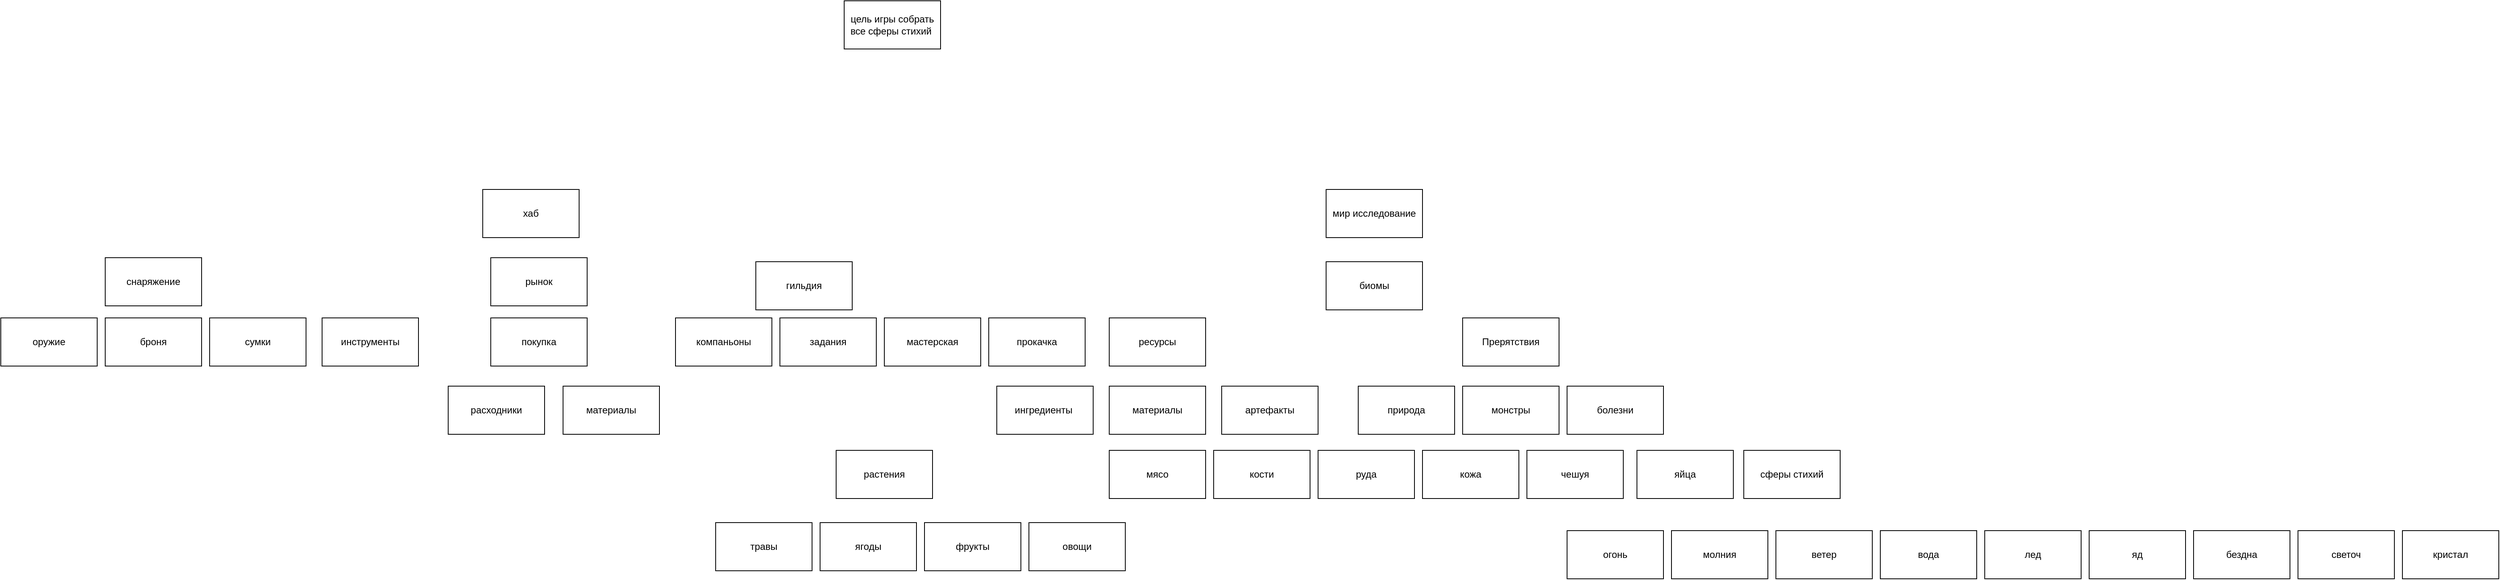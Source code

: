 <mxfile version="27.0.5">
  <diagram name="Страница — 1" id="7orQbXHCX-NdFUFH5mpx">
    <mxGraphModel dx="3319" dy="785" grid="1" gridSize="10" guides="1" tooltips="1" connect="1" arrows="1" fold="1" page="1" pageScale="1" pageWidth="827" pageHeight="1169" math="0" shadow="0">
      <root>
        <mxCell id="0" />
        <mxCell id="1" parent="0" />
        <mxCell id="IlV3IpO0z9jPJY2mCKhL-1" value="хаб" style="rounded=0;whiteSpace=wrap;html=1;" vertex="1" parent="1">
          <mxGeometry x="-610" y="365" width="120" height="60" as="geometry" />
        </mxCell>
        <mxCell id="IlV3IpO0z9jPJY2mCKhL-2" value="мир исследование" style="whiteSpace=wrap;html=1;" vertex="1" parent="1">
          <mxGeometry x="440" y="365" width="120" height="60" as="geometry" />
        </mxCell>
        <mxCell id="IlV3IpO0z9jPJY2mCKhL-3" value="биомы" style="whiteSpace=wrap;html=1;" vertex="1" parent="1">
          <mxGeometry x="440" y="455" width="120" height="60" as="geometry" />
        </mxCell>
        <mxCell id="IlV3IpO0z9jPJY2mCKhL-4" value="монстры" style="whiteSpace=wrap;html=1;" vertex="1" parent="1">
          <mxGeometry x="610" y="610" width="120" height="60" as="geometry" />
        </mxCell>
        <mxCell id="IlV3IpO0z9jPJY2mCKhL-5" value="ресурсы" style="whiteSpace=wrap;html=1;" vertex="1" parent="1">
          <mxGeometry x="170" y="525" width="120" height="60" as="geometry" />
        </mxCell>
        <mxCell id="IlV3IpO0z9jPJY2mCKhL-6" value="Прерятствия" style="whiteSpace=wrap;html=1;" vertex="1" parent="1">
          <mxGeometry x="610" y="525" width="120" height="60" as="geometry" />
        </mxCell>
        <mxCell id="IlV3IpO0z9jPJY2mCKhL-7" value="снаряжение" style="whiteSpace=wrap;html=1;" vertex="1" parent="1">
          <mxGeometry x="-1080" y="450" width="120" height="60" as="geometry" />
        </mxCell>
        <mxCell id="IlV3IpO0z9jPJY2mCKhL-8" value="рынок" style="whiteSpace=wrap;html=1;" vertex="1" parent="1">
          <mxGeometry x="-600" y="450" width="120" height="60" as="geometry" />
        </mxCell>
        <mxCell id="IlV3IpO0z9jPJY2mCKhL-9" value="гильдия" style="whiteSpace=wrap;html=1;" vertex="1" parent="1">
          <mxGeometry x="-270" y="455" width="120" height="60" as="geometry" />
        </mxCell>
        <mxCell id="IlV3IpO0z9jPJY2mCKhL-10" value="оружие" style="rounded=0;whiteSpace=wrap;html=1;" vertex="1" parent="1">
          <mxGeometry x="-1210" y="525" width="120" height="60" as="geometry" />
        </mxCell>
        <mxCell id="IlV3IpO0z9jPJY2mCKhL-11" value="броня" style="whiteSpace=wrap;html=1;" vertex="1" parent="1">
          <mxGeometry x="-1080" y="525" width="120" height="60" as="geometry" />
        </mxCell>
        <mxCell id="IlV3IpO0z9jPJY2mCKhL-12" value="сумки" style="whiteSpace=wrap;html=1;" vertex="1" parent="1">
          <mxGeometry x="-950" y="525" width="120" height="60" as="geometry" />
        </mxCell>
        <mxCell id="IlV3IpO0z9jPJY2mCKhL-13" value="инструменты" style="whiteSpace=wrap;html=1;" vertex="1" parent="1">
          <mxGeometry x="-810" y="525" width="120" height="60" as="geometry" />
        </mxCell>
        <mxCell id="IlV3IpO0z9jPJY2mCKhL-14" value="покупка" style="whiteSpace=wrap;html=1;" vertex="1" parent="1">
          <mxGeometry x="-600" y="525" width="120" height="60" as="geometry" />
        </mxCell>
        <mxCell id="IlV3IpO0z9jPJY2mCKhL-15" value="расходники" style="whiteSpace=wrap;html=1;" vertex="1" parent="1">
          <mxGeometry x="-653" y="610" width="120" height="60" as="geometry" />
        </mxCell>
        <mxCell id="IlV3IpO0z9jPJY2mCKhL-16" value="материалы" style="whiteSpace=wrap;html=1;" vertex="1" parent="1">
          <mxGeometry x="-510" y="610" width="120" height="60" as="geometry" />
        </mxCell>
        <mxCell id="IlV3IpO0z9jPJY2mCKhL-17" value="компаньоны" style="whiteSpace=wrap;html=1;" vertex="1" parent="1">
          <mxGeometry x="-370" y="525" width="120" height="60" as="geometry" />
        </mxCell>
        <mxCell id="IlV3IpO0z9jPJY2mCKhL-18" value="задания" style="whiteSpace=wrap;html=1;" vertex="1" parent="1">
          <mxGeometry x="-240" y="525" width="120" height="60" as="geometry" />
        </mxCell>
        <mxCell id="IlV3IpO0z9jPJY2mCKhL-19" value="мастерская" style="whiteSpace=wrap;html=1;" vertex="1" parent="1">
          <mxGeometry x="-110" y="525" width="120" height="60" as="geometry" />
        </mxCell>
        <mxCell id="IlV3IpO0z9jPJY2mCKhL-20" value="болезни" style="whiteSpace=wrap;html=1;" vertex="1" parent="1">
          <mxGeometry x="740" y="610" width="120" height="60" as="geometry" />
        </mxCell>
        <mxCell id="IlV3IpO0z9jPJY2mCKhL-21" value="природа" style="whiteSpace=wrap;html=1;" vertex="1" parent="1">
          <mxGeometry x="480" y="610" width="120" height="60" as="geometry" />
        </mxCell>
        <mxCell id="IlV3IpO0z9jPJY2mCKhL-22" value="ингредиенты&amp;nbsp;" style="whiteSpace=wrap;html=1;" vertex="1" parent="1">
          <mxGeometry x="30" y="610" width="120" height="60" as="geometry" />
        </mxCell>
        <mxCell id="IlV3IpO0z9jPJY2mCKhL-23" value="материалы" style="whiteSpace=wrap;html=1;" vertex="1" parent="1">
          <mxGeometry x="170" y="610" width="120" height="60" as="geometry" />
        </mxCell>
        <mxCell id="IlV3IpO0z9jPJY2mCKhL-24" value="артефакты" style="whiteSpace=wrap;html=1;" vertex="1" parent="1">
          <mxGeometry x="310" y="610" width="120" height="60" as="geometry" />
        </mxCell>
        <mxCell id="IlV3IpO0z9jPJY2mCKhL-26" value="травы" style="whiteSpace=wrap;html=1;" vertex="1" parent="1">
          <mxGeometry x="-320" y="780" width="120" height="60" as="geometry" />
        </mxCell>
        <mxCell id="IlV3IpO0z9jPJY2mCKhL-27" value="ягоды" style="whiteSpace=wrap;html=1;" vertex="1" parent="1">
          <mxGeometry x="-190" y="780" width="120" height="60" as="geometry" />
        </mxCell>
        <mxCell id="IlV3IpO0z9jPJY2mCKhL-28" value="растения" style="whiteSpace=wrap;html=1;" vertex="1" parent="1">
          <mxGeometry x="-170" y="690" width="120" height="60" as="geometry" />
        </mxCell>
        <mxCell id="IlV3IpO0z9jPJY2mCKhL-29" value="мясо" style="whiteSpace=wrap;html=1;" vertex="1" parent="1">
          <mxGeometry x="170" y="690" width="120" height="60" as="geometry" />
        </mxCell>
        <mxCell id="IlV3IpO0z9jPJY2mCKhL-30" value="кости" style="whiteSpace=wrap;html=1;" vertex="1" parent="1">
          <mxGeometry x="300" y="690" width="120" height="60" as="geometry" />
        </mxCell>
        <mxCell id="IlV3IpO0z9jPJY2mCKhL-31" value="руда" style="whiteSpace=wrap;html=1;" vertex="1" parent="1">
          <mxGeometry x="430" y="690" width="120" height="60" as="geometry" />
        </mxCell>
        <mxCell id="IlV3IpO0z9jPJY2mCKhL-32" value="кожа" style="whiteSpace=wrap;html=1;" vertex="1" parent="1">
          <mxGeometry x="560" y="690" width="120" height="60" as="geometry" />
        </mxCell>
        <mxCell id="IlV3IpO0z9jPJY2mCKhL-34" value="чешуя" style="whiteSpace=wrap;html=1;" vertex="1" parent="1">
          <mxGeometry x="690" y="690" width="120" height="60" as="geometry" />
        </mxCell>
        <mxCell id="IlV3IpO0z9jPJY2mCKhL-36" value="фрукты" style="whiteSpace=wrap;html=1;" vertex="1" parent="1">
          <mxGeometry x="-60" y="780" width="120" height="60" as="geometry" />
        </mxCell>
        <mxCell id="IlV3IpO0z9jPJY2mCKhL-37" value="овощи" style="whiteSpace=wrap;html=1;" vertex="1" parent="1">
          <mxGeometry x="70" y="780" width="120" height="60" as="geometry" />
        </mxCell>
        <mxCell id="IlV3IpO0z9jPJY2mCKhL-38" value="яйца" style="whiteSpace=wrap;html=1;" vertex="1" parent="1">
          <mxGeometry x="827" y="690" width="120" height="60" as="geometry" />
        </mxCell>
        <mxCell id="IlV3IpO0z9jPJY2mCKhL-39" value="сферы стихий" style="whiteSpace=wrap;html=1;" vertex="1" parent="1">
          <mxGeometry x="960" y="690" width="120" height="60" as="geometry" />
        </mxCell>
        <mxCell id="IlV3IpO0z9jPJY2mCKhL-40" value="огонь" style="whiteSpace=wrap;html=1;" vertex="1" parent="1">
          <mxGeometry x="740" y="790" width="120" height="60" as="geometry" />
        </mxCell>
        <mxCell id="IlV3IpO0z9jPJY2mCKhL-41" value="молния" style="whiteSpace=wrap;html=1;" vertex="1" parent="1">
          <mxGeometry x="870" y="790" width="120" height="60" as="geometry" />
        </mxCell>
        <mxCell id="IlV3IpO0z9jPJY2mCKhL-42" value="ветер" style="whiteSpace=wrap;html=1;" vertex="1" parent="1">
          <mxGeometry x="1000" y="790" width="120" height="60" as="geometry" />
        </mxCell>
        <mxCell id="IlV3IpO0z9jPJY2mCKhL-43" value="вода" style="whiteSpace=wrap;html=1;" vertex="1" parent="1">
          <mxGeometry x="1130" y="790" width="120" height="60" as="geometry" />
        </mxCell>
        <mxCell id="IlV3IpO0z9jPJY2mCKhL-44" value="лед" style="whiteSpace=wrap;html=1;" vertex="1" parent="1">
          <mxGeometry x="1260" y="790" width="120" height="60" as="geometry" />
        </mxCell>
        <mxCell id="IlV3IpO0z9jPJY2mCKhL-45" value="яд" style="whiteSpace=wrap;html=1;" vertex="1" parent="1">
          <mxGeometry x="1390" y="790" width="120" height="60" as="geometry" />
        </mxCell>
        <mxCell id="IlV3IpO0z9jPJY2mCKhL-46" value="бездна" style="whiteSpace=wrap;html=1;" vertex="1" parent="1">
          <mxGeometry x="1520" y="790" width="120" height="60" as="geometry" />
        </mxCell>
        <mxCell id="IlV3IpO0z9jPJY2mCKhL-47" value="светоч" style="whiteSpace=wrap;html=1;" vertex="1" parent="1">
          <mxGeometry x="1650" y="790" width="120" height="60" as="geometry" />
        </mxCell>
        <mxCell id="IlV3IpO0z9jPJY2mCKhL-48" value="кристал" style="whiteSpace=wrap;html=1;" vertex="1" parent="1">
          <mxGeometry x="1780" y="790" width="120" height="60" as="geometry" />
        </mxCell>
        <mxCell id="IlV3IpO0z9jPJY2mCKhL-49" value="цель игры собрать все сферы стихий&amp;nbsp;" style="whiteSpace=wrap;html=1;" vertex="1" parent="1">
          <mxGeometry x="-160" y="130" width="120" height="60" as="geometry" />
        </mxCell>
        <mxCell id="IlV3IpO0z9jPJY2mCKhL-50" value="прокачка" style="whiteSpace=wrap;html=1;" vertex="1" parent="1">
          <mxGeometry x="20" y="525" width="120" height="60" as="geometry" />
        </mxCell>
      </root>
    </mxGraphModel>
  </diagram>
</mxfile>
